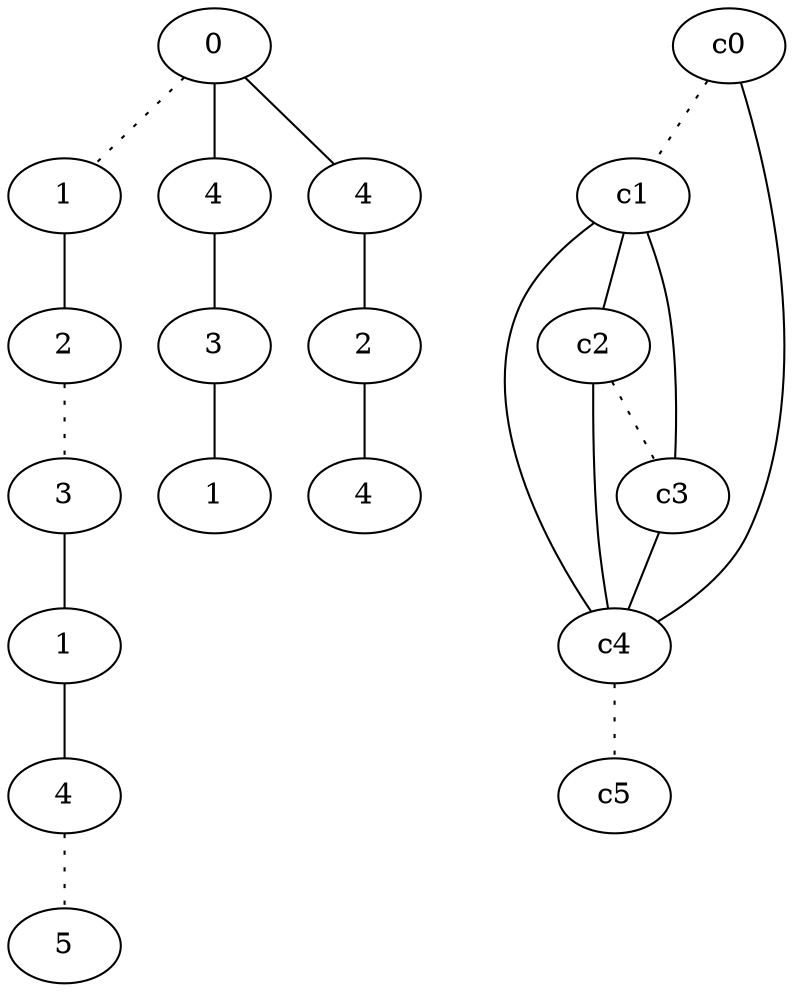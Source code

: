 graph {
a0[label=0];
a1[label=1];
a2[label=2];
a3[label=3];
a4[label=1];
a5[label=4];
a6[label=5];
a7[label=4];
a8[label=3];
a9[label=1];
a10[label=4];
a11[label=2];
a12[label=4];
a0 -- a1 [style=dotted];
a0 -- a7;
a0 -- a10;
a1 -- a2;
a2 -- a3 [style=dotted];
a3 -- a4;
a4 -- a5;
a5 -- a6 [style=dotted];
a7 -- a8;
a8 -- a9;
a10 -- a11;
a11 -- a12;
c0 -- c1 [style=dotted];
c0 -- c4;
c1 -- c2;
c1 -- c3;
c1 -- c4;
c2 -- c3 [style=dotted];
c2 -- c4;
c3 -- c4;
c4 -- c5 [style=dotted];
}
